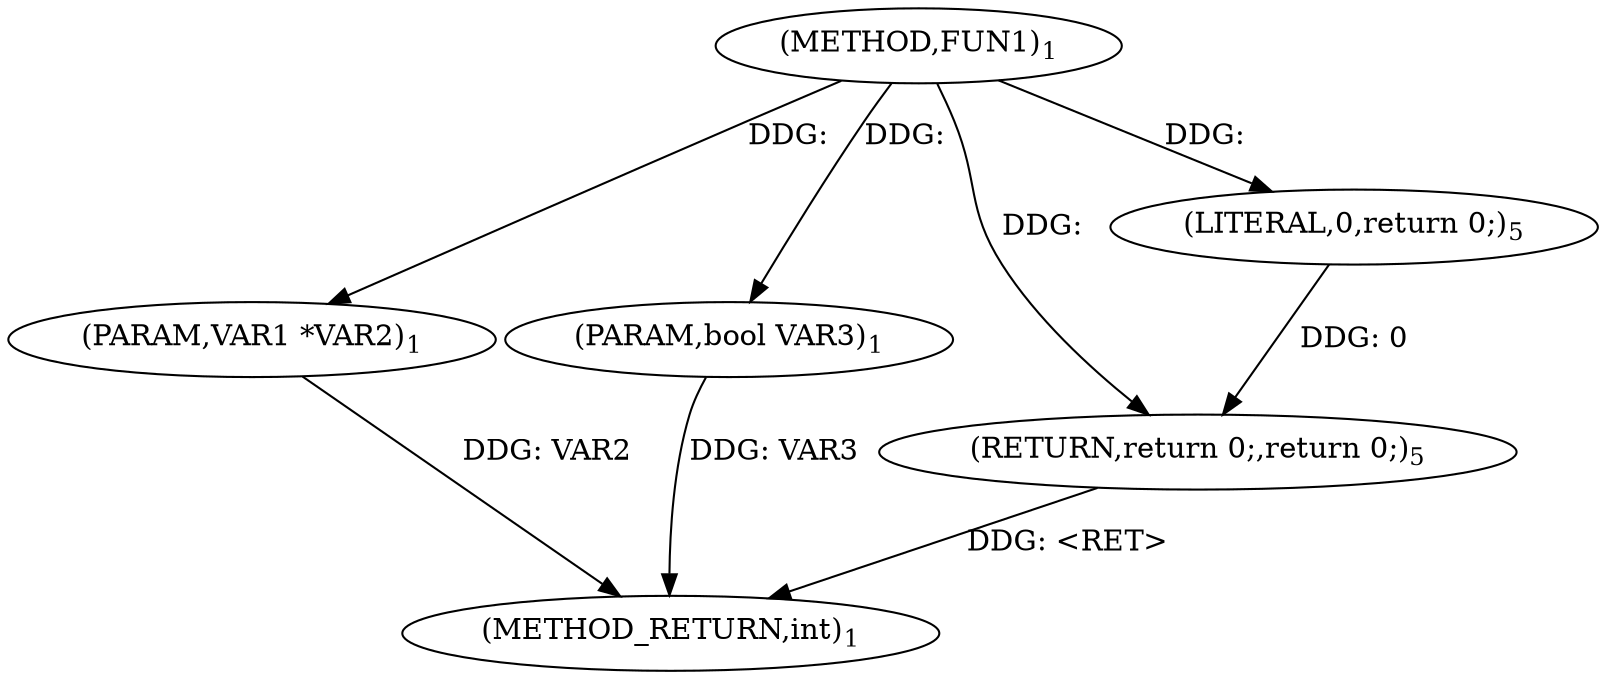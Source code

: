 digraph "FUN1" {  
"8" [label = <(METHOD,FUN1)<SUB>1</SUB>> ]
"14" [label = <(METHOD_RETURN,int)<SUB>1</SUB>> ]
"9" [label = <(PARAM,VAR1 *VAR2)<SUB>1</SUB>> ]
"10" [label = <(PARAM,bool VAR3)<SUB>1</SUB>> ]
"12" [label = <(RETURN,return 0;,return 0;)<SUB>5</SUB>> ]
"13" [label = <(LITERAL,0,return 0;)<SUB>5</SUB>> ]
  "12" -> "14"  [ label = "DDG: &lt;RET&gt;"] 
  "9" -> "14"  [ label = "DDG: VAR2"] 
  "10" -> "14"  [ label = "DDG: VAR3"] 
  "8" -> "9"  [ label = "DDG: "] 
  "8" -> "10"  [ label = "DDG: "] 
  "13" -> "12"  [ label = "DDG: 0"] 
  "8" -> "12"  [ label = "DDG: "] 
  "8" -> "13"  [ label = "DDG: "] 
}

